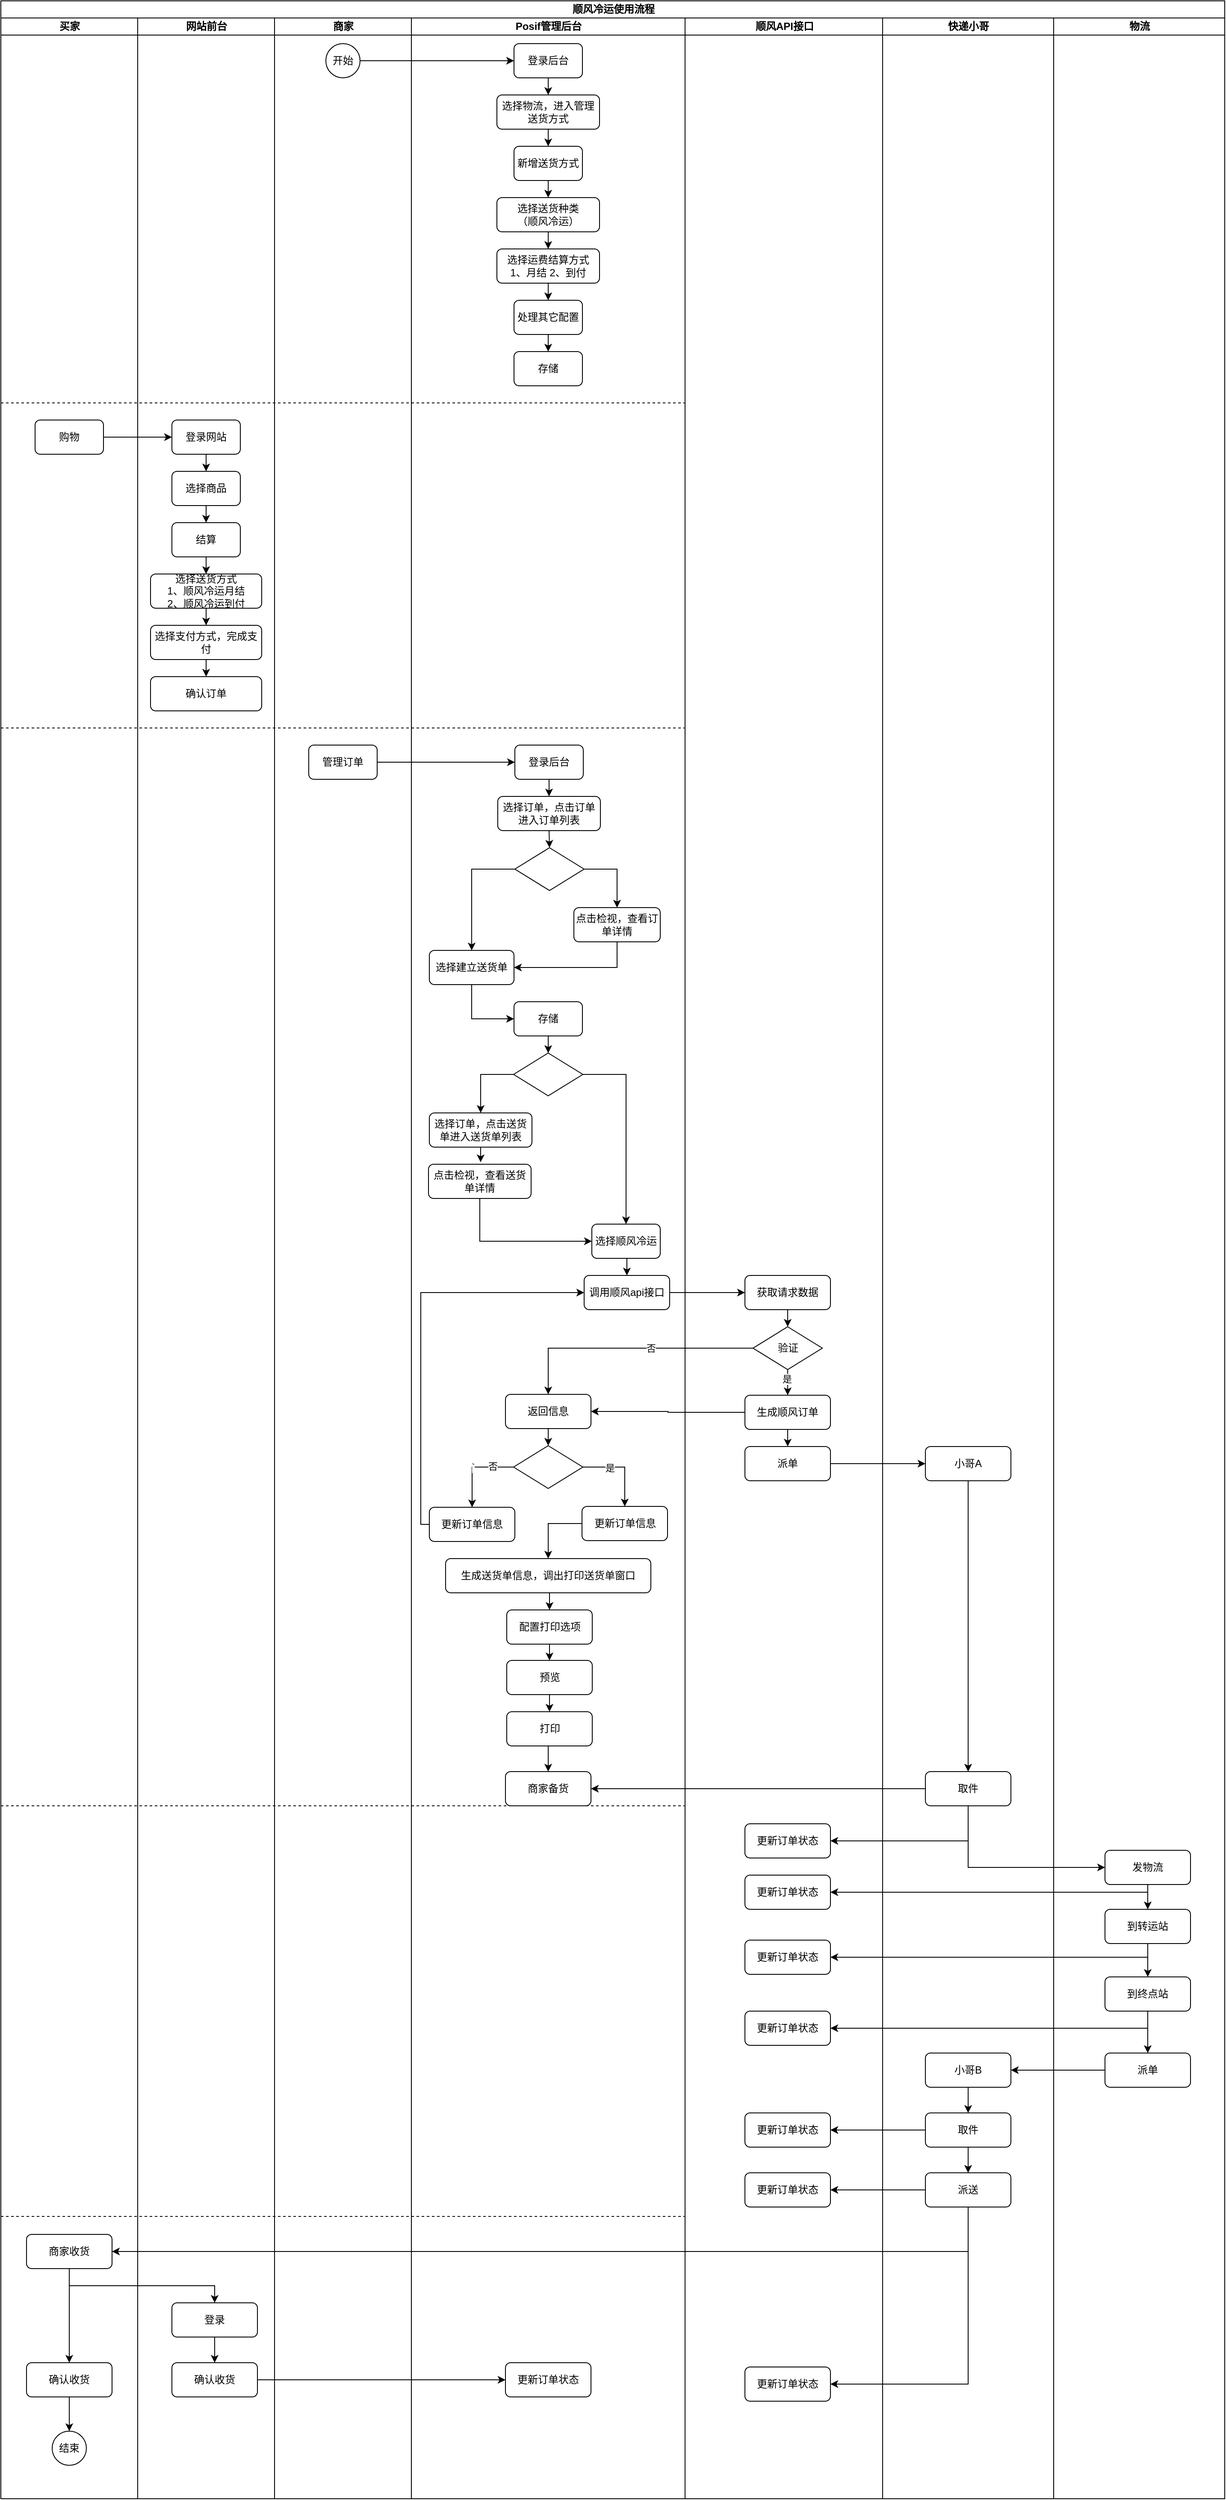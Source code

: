 <mxfile version="15.6.8" type="github">
  <diagram name="Page-1" id="0783ab3e-0a74-02c8-0abd-f7b4e66b4bec">
    <mxGraphModel dx="3195" dy="1340" grid="1" gridSize="10" guides="1" tooltips="1" connect="1" arrows="1" fold="1" page="1" pageScale="1" pageWidth="850" pageHeight="1100" background="none" math="0" shadow="0">
      <root>
        <mxCell id="0" />
        <mxCell id="1" parent="0" />
        <mxCell id="1c1d494c118603dd-1" value="顺风冷运使用流程" style="swimlane;html=1;childLayout=stackLayout;startSize=20;rounded=0;shadow=0;comic=0;labelBackgroundColor=none;strokeWidth=1;fontFamily=Verdana;fontSize=12;align=center;" parent="1" vertex="1">
          <mxGeometry x="39" y="90" width="1431" height="2920" as="geometry" />
        </mxCell>
        <mxCell id="1c1d494c118603dd-2" value="买家" style="swimlane;html=1;startSize=20;" parent="1c1d494c118603dd-1" vertex="1">
          <mxGeometry y="20" width="160" height="2900" as="geometry" />
        </mxCell>
        <mxCell id="K_RfR3FOM83zWYxa_HBy-55" value="" style="endArrow=none;dashed=1;html=1;rounded=0;" parent="1c1d494c118603dd-2" edge="1">
          <mxGeometry width="50" height="50" relative="1" as="geometry">
            <mxPoint y="450" as="sourcePoint" />
            <mxPoint x="800" y="450" as="targetPoint" />
          </mxGeometry>
        </mxCell>
        <mxCell id="K_RfR3FOM83zWYxa_HBy-58" value="购物" style="rounded=1;whiteSpace=wrap;html=1;" parent="1c1d494c118603dd-2" vertex="1">
          <mxGeometry x="40" y="470" width="80" height="40" as="geometry" />
        </mxCell>
        <mxCell id="1SPmQgG1-TZhFKqgYhf_-99" style="edgeStyle=orthogonalEdgeStyle;rounded=0;orthogonalLoop=1;jettySize=auto;html=1;exitX=0.5;exitY=1;exitDx=0;exitDy=0;entryX=0.5;entryY=0;entryDx=0;entryDy=0;" edge="1" parent="1c1d494c118603dd-2" source="1SPmQgG1-TZhFKqgYhf_-89" target="1SPmQgG1-TZhFKqgYhf_-91">
          <mxGeometry relative="1" as="geometry" />
        </mxCell>
        <mxCell id="1SPmQgG1-TZhFKqgYhf_-89" value="商家收货" style="rounded=1;whiteSpace=wrap;html=1;" vertex="1" parent="1c1d494c118603dd-2">
          <mxGeometry x="30" y="2591" width="100" height="40" as="geometry" />
        </mxCell>
        <mxCell id="1SPmQgG1-TZhFKqgYhf_-91" value="确认收货" style="rounded=1;whiteSpace=wrap;html=1;" vertex="1" parent="1c1d494c118603dd-2">
          <mxGeometry x="30" y="2741" width="100" height="40" as="geometry" />
        </mxCell>
        <mxCell id="1SPmQgG1-TZhFKqgYhf_-97" value="结束" style="ellipse;whiteSpace=wrap;html=1;aspect=fixed;" vertex="1" parent="1c1d494c118603dd-2">
          <mxGeometry x="60" y="2821" width="40" height="40" as="geometry" />
        </mxCell>
        <mxCell id="1SPmQgG1-TZhFKqgYhf_-98" style="edgeStyle=orthogonalEdgeStyle;rounded=0;orthogonalLoop=1;jettySize=auto;html=1;exitX=0.5;exitY=1;exitDx=0;exitDy=0;entryX=0.5;entryY=0;entryDx=0;entryDy=0;" edge="1" parent="1c1d494c118603dd-2" source="1SPmQgG1-TZhFKqgYhf_-91" target="1SPmQgG1-TZhFKqgYhf_-97">
          <mxGeometry relative="1" as="geometry" />
        </mxCell>
        <mxCell id="1c1d494c118603dd-3" value="网站前台" style="swimlane;html=1;startSize=20;" parent="1c1d494c118603dd-1" vertex="1">
          <mxGeometry x="160" y="20" width="160" height="2900" as="geometry" />
        </mxCell>
        <mxCell id="K_RfR3FOM83zWYxa_HBy-30" value="开始" style="ellipse;whiteSpace=wrap;html=1;aspect=fixed;" parent="1c1d494c118603dd-3" vertex="1">
          <mxGeometry x="220" y="30" width="40" height="40" as="geometry" />
        </mxCell>
        <mxCell id="K_RfR3FOM83zWYxa_HBy-66" style="edgeStyle=orthogonalEdgeStyle;rounded=0;orthogonalLoop=1;jettySize=auto;html=1;exitX=0.5;exitY=1;exitDx=0;exitDy=0;entryX=0.5;entryY=0;entryDx=0;entryDy=0;" parent="1c1d494c118603dd-3" source="K_RfR3FOM83zWYxa_HBy-59" target="K_RfR3FOM83zWYxa_HBy-60" edge="1">
          <mxGeometry relative="1" as="geometry" />
        </mxCell>
        <mxCell id="K_RfR3FOM83zWYxa_HBy-59" value="登录网站" style="rounded=1;whiteSpace=wrap;html=1;" parent="1c1d494c118603dd-3" vertex="1">
          <mxGeometry x="40" y="470" width="80" height="40" as="geometry" />
        </mxCell>
        <mxCell id="K_RfR3FOM83zWYxa_HBy-67" style="edgeStyle=orthogonalEdgeStyle;rounded=0;orthogonalLoop=1;jettySize=auto;html=1;exitX=0.5;exitY=1;exitDx=0;exitDy=0;entryX=0.5;entryY=0;entryDx=0;entryDy=0;" parent="1c1d494c118603dd-3" source="K_RfR3FOM83zWYxa_HBy-60" target="K_RfR3FOM83zWYxa_HBy-61" edge="1">
          <mxGeometry relative="1" as="geometry" />
        </mxCell>
        <mxCell id="K_RfR3FOM83zWYxa_HBy-60" value="选择商品" style="rounded=1;whiteSpace=wrap;html=1;" parent="1c1d494c118603dd-3" vertex="1">
          <mxGeometry x="40" y="530" width="80" height="40" as="geometry" />
        </mxCell>
        <mxCell id="K_RfR3FOM83zWYxa_HBy-72" style="edgeStyle=orthogonalEdgeStyle;rounded=0;orthogonalLoop=1;jettySize=auto;html=1;exitX=0.5;exitY=1;exitDx=0;exitDy=0;entryX=0.5;entryY=0;entryDx=0;entryDy=0;" parent="1c1d494c118603dd-3" source="K_RfR3FOM83zWYxa_HBy-61" target="K_RfR3FOM83zWYxa_HBy-62" edge="1">
          <mxGeometry relative="1" as="geometry" />
        </mxCell>
        <mxCell id="K_RfR3FOM83zWYxa_HBy-61" value="结算" style="rounded=1;whiteSpace=wrap;html=1;" parent="1c1d494c118603dd-3" vertex="1">
          <mxGeometry x="40" y="590" width="80" height="40" as="geometry" />
        </mxCell>
        <mxCell id="K_RfR3FOM83zWYxa_HBy-70" style="edgeStyle=orthogonalEdgeStyle;rounded=0;orthogonalLoop=1;jettySize=auto;html=1;exitX=0.5;exitY=1;exitDx=0;exitDy=0;entryX=0.5;entryY=0;entryDx=0;entryDy=0;" parent="1c1d494c118603dd-3" source="K_RfR3FOM83zWYxa_HBy-62" target="K_RfR3FOM83zWYxa_HBy-63" edge="1">
          <mxGeometry relative="1" as="geometry" />
        </mxCell>
        <mxCell id="K_RfR3FOM83zWYxa_HBy-62" value="&lt;div&gt;选择送货方式&lt;/div&gt;&lt;div&gt;1、顺风冷运月结&lt;/div&gt;&lt;div&gt;2、顺风冷运到付&lt;/div&gt;" style="rounded=1;whiteSpace=wrap;html=1;" parent="1c1d494c118603dd-3" vertex="1">
          <mxGeometry x="15" y="650" width="130" height="40" as="geometry" />
        </mxCell>
        <mxCell id="K_RfR3FOM83zWYxa_HBy-76" style="edgeStyle=orthogonalEdgeStyle;rounded=0;orthogonalLoop=1;jettySize=auto;html=1;exitX=0.5;exitY=1;exitDx=0;exitDy=0;entryX=0.5;entryY=0;entryDx=0;entryDy=0;" parent="1c1d494c118603dd-3" source="K_RfR3FOM83zWYxa_HBy-63" target="K_RfR3FOM83zWYxa_HBy-64" edge="1">
          <mxGeometry relative="1" as="geometry" />
        </mxCell>
        <mxCell id="K_RfR3FOM83zWYxa_HBy-63" value="选择支付方式，完成支付" style="rounded=1;whiteSpace=wrap;html=1;" parent="1c1d494c118603dd-3" vertex="1">
          <mxGeometry x="15" y="710" width="130" height="40" as="geometry" />
        </mxCell>
        <mxCell id="K_RfR3FOM83zWYxa_HBy-64" value="确认订单" style="rounded=1;whiteSpace=wrap;html=1;" parent="1c1d494c118603dd-3" vertex="1">
          <mxGeometry x="15" y="770" width="130" height="40" as="geometry" />
        </mxCell>
        <mxCell id="1SPmQgG1-TZhFKqgYhf_-100" value="确认收货" style="rounded=1;whiteSpace=wrap;html=1;" vertex="1" parent="1c1d494c118603dd-3">
          <mxGeometry x="40" y="2741" width="100" height="40" as="geometry" />
        </mxCell>
        <mxCell id="1SPmQgG1-TZhFKqgYhf_-103" style="edgeStyle=orthogonalEdgeStyle;rounded=0;orthogonalLoop=1;jettySize=auto;html=1;exitX=0.5;exitY=1;exitDx=0;exitDy=0;entryX=0.5;entryY=0;entryDx=0;entryDy=0;" edge="1" parent="1c1d494c118603dd-3" source="1SPmQgG1-TZhFKqgYhf_-101" target="1SPmQgG1-TZhFKqgYhf_-100">
          <mxGeometry relative="1" as="geometry" />
        </mxCell>
        <mxCell id="1SPmQgG1-TZhFKqgYhf_-101" value="登录" style="rounded=1;whiteSpace=wrap;html=1;" vertex="1" parent="1c1d494c118603dd-3">
          <mxGeometry x="40" y="2671" width="100" height="40" as="geometry" />
        </mxCell>
        <mxCell id="1SPmQgG1-TZhFKqgYhf_-111" value="" style="endArrow=none;dashed=1;html=1;rounded=0;" edge="1" parent="1c1d494c118603dd-3">
          <mxGeometry width="50" height="50" relative="1" as="geometry">
            <mxPoint x="-160" y="2570" as="sourcePoint" />
            <mxPoint x="640" y="2570" as="targetPoint" />
          </mxGeometry>
        </mxCell>
        <mxCell id="1c1d494c118603dd-4" value="商家" style="swimlane;html=1;startSize=20;" parent="1c1d494c118603dd-1" vertex="1">
          <mxGeometry x="320" y="20" width="160" height="2900" as="geometry" />
        </mxCell>
        <mxCell id="K_RfR3FOM83zWYxa_HBy-39" style="edgeStyle=orthogonalEdgeStyle;rounded=0;orthogonalLoop=1;jettySize=auto;html=1;exitX=0.5;exitY=1;exitDx=0;exitDy=0;entryX=0.5;entryY=0;entryDx=0;entryDy=0;" parent="1c1d494c118603dd-4" source="K_RfR3FOM83zWYxa_HBy-31" target="K_RfR3FOM83zWYxa_HBy-32" edge="1">
          <mxGeometry relative="1" as="geometry" />
        </mxCell>
        <mxCell id="K_RfR3FOM83zWYxa_HBy-31" value="登录后台" style="rounded=1;whiteSpace=wrap;html=1;" parent="1c1d494c118603dd-4" vertex="1">
          <mxGeometry x="280" y="30" width="80" height="40" as="geometry" />
        </mxCell>
        <mxCell id="K_RfR3FOM83zWYxa_HBy-40" style="edgeStyle=orthogonalEdgeStyle;rounded=0;orthogonalLoop=1;jettySize=auto;html=1;exitX=0.5;exitY=1;exitDx=0;exitDy=0;entryX=0.5;entryY=0;entryDx=0;entryDy=0;" parent="1c1d494c118603dd-4" source="K_RfR3FOM83zWYxa_HBy-32" target="K_RfR3FOM83zWYxa_HBy-37" edge="1">
          <mxGeometry relative="1" as="geometry" />
        </mxCell>
        <mxCell id="K_RfR3FOM83zWYxa_HBy-32" value="选择物流，进入管理送货方式" style="rounded=1;whiteSpace=wrap;html=1;" parent="1c1d494c118603dd-4" vertex="1">
          <mxGeometry x="260" y="90" width="120" height="40" as="geometry" />
        </mxCell>
        <mxCell id="K_RfR3FOM83zWYxa_HBy-51" style="edgeStyle=orthogonalEdgeStyle;rounded=0;orthogonalLoop=1;jettySize=auto;html=1;exitX=0.5;exitY=1;exitDx=0;exitDy=0;entryX=0.5;entryY=0;entryDx=0;entryDy=0;" parent="1c1d494c118603dd-4" source="K_RfR3FOM83zWYxa_HBy-37" target="K_RfR3FOM83zWYxa_HBy-47" edge="1">
          <mxGeometry relative="1" as="geometry" />
        </mxCell>
        <mxCell id="K_RfR3FOM83zWYxa_HBy-37" value="新增送货方式" style="rounded=1;whiteSpace=wrap;html=1;" parent="1c1d494c118603dd-4" vertex="1">
          <mxGeometry x="280" y="150" width="80" height="40" as="geometry" />
        </mxCell>
        <mxCell id="K_RfR3FOM83zWYxa_HBy-52" style="edgeStyle=orthogonalEdgeStyle;rounded=0;orthogonalLoop=1;jettySize=auto;html=1;exitX=0.5;exitY=1;exitDx=0;exitDy=0;entryX=0.5;entryY=0;entryDx=0;entryDy=0;" parent="1c1d494c118603dd-4" source="K_RfR3FOM83zWYxa_HBy-47" target="K_RfR3FOM83zWYxa_HBy-48" edge="1">
          <mxGeometry relative="1" as="geometry" />
        </mxCell>
        <mxCell id="K_RfR3FOM83zWYxa_HBy-47" value="&lt;div&gt;选择送货种类&lt;/div&gt;&lt;div&gt;（顺风冷运）&lt;br&gt;&lt;/div&gt;" style="rounded=1;whiteSpace=wrap;html=1;" parent="1c1d494c118603dd-4" vertex="1">
          <mxGeometry x="260" y="210" width="120" height="40" as="geometry" />
        </mxCell>
        <mxCell id="K_RfR3FOM83zWYxa_HBy-53" style="edgeStyle=orthogonalEdgeStyle;rounded=0;orthogonalLoop=1;jettySize=auto;html=1;exitX=0.5;exitY=1;exitDx=0;exitDy=0;entryX=0.5;entryY=0;entryDx=0;entryDy=0;" parent="1c1d494c118603dd-4" source="K_RfR3FOM83zWYxa_HBy-48" target="K_RfR3FOM83zWYxa_HBy-49" edge="1">
          <mxGeometry relative="1" as="geometry" />
        </mxCell>
        <mxCell id="K_RfR3FOM83zWYxa_HBy-48" value="&lt;div&gt;选择运费结算方式&lt;/div&gt;&lt;div&gt;1、月结 2、到付&lt;br&gt;&lt;/div&gt;" style="rounded=1;whiteSpace=wrap;html=1;" parent="1c1d494c118603dd-4" vertex="1">
          <mxGeometry x="260" y="270" width="120" height="40" as="geometry" />
        </mxCell>
        <mxCell id="K_RfR3FOM83zWYxa_HBy-54" style="edgeStyle=orthogonalEdgeStyle;rounded=0;orthogonalLoop=1;jettySize=auto;html=1;exitX=0.5;exitY=1;exitDx=0;exitDy=0;entryX=0.5;entryY=0;entryDx=0;entryDy=0;" parent="1c1d494c118603dd-4" source="K_RfR3FOM83zWYxa_HBy-49" target="K_RfR3FOM83zWYxa_HBy-50" edge="1">
          <mxGeometry relative="1" as="geometry" />
        </mxCell>
        <mxCell id="K_RfR3FOM83zWYxa_HBy-49" value="处理其它配置" style="rounded=1;whiteSpace=wrap;html=1;" parent="1c1d494c118603dd-4" vertex="1">
          <mxGeometry x="280" y="330" width="80" height="40" as="geometry" />
        </mxCell>
        <mxCell id="K_RfR3FOM83zWYxa_HBy-50" value="存储" style="rounded=1;whiteSpace=wrap;html=1;" parent="1c1d494c118603dd-4" vertex="1">
          <mxGeometry x="280" y="390" width="80" height="40" as="geometry" />
        </mxCell>
        <mxCell id="K_RfR3FOM83zWYxa_HBy-77" value="" style="endArrow=none;dashed=1;html=1;rounded=0;" parent="1c1d494c118603dd-4" edge="1">
          <mxGeometry width="50" height="50" relative="1" as="geometry">
            <mxPoint x="-320" y="830" as="sourcePoint" />
            <mxPoint x="480" y="830" as="targetPoint" />
          </mxGeometry>
        </mxCell>
        <mxCell id="K_RfR3FOM83zWYxa_HBy-79" value="管理订单" style="rounded=1;whiteSpace=wrap;html=1;" parent="1c1d494c118603dd-4" vertex="1">
          <mxGeometry x="40" y="850" width="80" height="40" as="geometry" />
        </mxCell>
        <mxCell id="1SPmQgG1-TZhFKqgYhf_-110" value="" style="endArrow=none;dashed=1;html=1;rounded=0;" edge="1" parent="1c1d494c118603dd-4">
          <mxGeometry width="50" height="50" relative="1" as="geometry">
            <mxPoint x="-320" y="2090" as="sourcePoint" />
            <mxPoint x="480" y="2090" as="targetPoint" />
          </mxGeometry>
        </mxCell>
        <mxCell id="K_RfR3FOM83zWYxa_HBy-38" style="edgeStyle=orthogonalEdgeStyle;rounded=0;orthogonalLoop=1;jettySize=auto;html=1;exitX=1;exitY=0.5;exitDx=0;exitDy=0;entryX=0;entryY=0.5;entryDx=0;entryDy=0;" parent="1c1d494c118603dd-1" source="K_RfR3FOM83zWYxa_HBy-30" target="K_RfR3FOM83zWYxa_HBy-31" edge="1">
          <mxGeometry relative="1" as="geometry" />
        </mxCell>
        <mxCell id="K_RfR3FOM83zWYxa_HBy-65" style="edgeStyle=orthogonalEdgeStyle;rounded=0;orthogonalLoop=1;jettySize=auto;html=1;exitX=1;exitY=0.5;exitDx=0;exitDy=0;entryX=0;entryY=0.5;entryDx=0;entryDy=0;" parent="1c1d494c118603dd-1" source="K_RfR3FOM83zWYxa_HBy-58" target="K_RfR3FOM83zWYxa_HBy-59" edge="1">
          <mxGeometry relative="1" as="geometry" />
        </mxCell>
        <mxCell id="K_RfR3FOM83zWYxa_HBy-80" style="edgeStyle=orthogonalEdgeStyle;rounded=0;orthogonalLoop=1;jettySize=auto;html=1;exitX=1;exitY=0.5;exitDx=0;exitDy=0;" parent="1c1d494c118603dd-1" source="K_RfR3FOM83zWYxa_HBy-79" target="K_RfR3FOM83zWYxa_HBy-78" edge="1">
          <mxGeometry relative="1" as="geometry" />
        </mxCell>
        <mxCell id="K_RfR3FOM83zWYxa_HBy-1" value="Posif管理后台" style="swimlane;html=1;startSize=20;" parent="1c1d494c118603dd-1" vertex="1">
          <mxGeometry x="480" y="20" width="320" height="2900" as="geometry" />
        </mxCell>
        <mxCell id="K_RfR3FOM83zWYxa_HBy-83" style="edgeStyle=orthogonalEdgeStyle;rounded=0;orthogonalLoop=1;jettySize=auto;html=1;exitX=0.5;exitY=1;exitDx=0;exitDy=0;entryX=0.5;entryY=0;entryDx=0;entryDy=0;" parent="K_RfR3FOM83zWYxa_HBy-1" source="K_RfR3FOM83zWYxa_HBy-78" target="K_RfR3FOM83zWYxa_HBy-81" edge="1">
          <mxGeometry relative="1" as="geometry" />
        </mxCell>
        <mxCell id="K_RfR3FOM83zWYxa_HBy-78" value="登录后台" style="rounded=1;whiteSpace=wrap;html=1;" parent="K_RfR3FOM83zWYxa_HBy-1" vertex="1">
          <mxGeometry x="121" y="850" width="80" height="40" as="geometry" />
        </mxCell>
        <mxCell id="K_RfR3FOM83zWYxa_HBy-84" style="edgeStyle=orthogonalEdgeStyle;rounded=0;orthogonalLoop=1;jettySize=auto;html=1;exitX=0.5;exitY=1;exitDx=0;exitDy=0;entryX=0.5;entryY=0;entryDx=0;entryDy=0;" parent="K_RfR3FOM83zWYxa_HBy-1" source="K_RfR3FOM83zWYxa_HBy-81" target="K_RfR3FOM83zWYxa_HBy-82" edge="1">
          <mxGeometry relative="1" as="geometry" />
        </mxCell>
        <mxCell id="K_RfR3FOM83zWYxa_HBy-81" value="选择订单，点击订单进入订单列表" style="rounded=1;whiteSpace=wrap;html=1;" parent="K_RfR3FOM83zWYxa_HBy-1" vertex="1">
          <mxGeometry x="101" y="910" width="120" height="40" as="geometry" />
        </mxCell>
        <mxCell id="K_RfR3FOM83zWYxa_HBy-88" style="edgeStyle=orthogonalEdgeStyle;rounded=0;orthogonalLoop=1;jettySize=auto;html=1;exitX=0;exitY=0.5;exitDx=0;exitDy=0;entryX=0.5;entryY=0;entryDx=0;entryDy=0;" parent="K_RfR3FOM83zWYxa_HBy-1" source="K_RfR3FOM83zWYxa_HBy-82" target="K_RfR3FOM83zWYxa_HBy-85" edge="1">
          <mxGeometry relative="1" as="geometry" />
        </mxCell>
        <mxCell id="K_RfR3FOM83zWYxa_HBy-89" style="edgeStyle=orthogonalEdgeStyle;rounded=0;orthogonalLoop=1;jettySize=auto;html=1;exitX=1;exitY=0.5;exitDx=0;exitDy=0;entryX=0.5;entryY=0;entryDx=0;entryDy=0;" parent="K_RfR3FOM83zWYxa_HBy-1" source="K_RfR3FOM83zWYxa_HBy-82" target="K_RfR3FOM83zWYxa_HBy-86" edge="1">
          <mxGeometry relative="1" as="geometry" />
        </mxCell>
        <mxCell id="K_RfR3FOM83zWYxa_HBy-82" value="" style="rhombus;whiteSpace=wrap;html=1;" parent="K_RfR3FOM83zWYxa_HBy-1" vertex="1">
          <mxGeometry x="121" y="970" width="81" height="50" as="geometry" />
        </mxCell>
        <mxCell id="K_RfR3FOM83zWYxa_HBy-93" style="edgeStyle=orthogonalEdgeStyle;rounded=0;orthogonalLoop=1;jettySize=auto;html=1;exitX=0.5;exitY=1;exitDx=0;exitDy=0;entryX=0;entryY=0.5;entryDx=0;entryDy=0;" parent="K_RfR3FOM83zWYxa_HBy-1" source="K_RfR3FOM83zWYxa_HBy-85" target="K_RfR3FOM83zWYxa_HBy-92" edge="1">
          <mxGeometry relative="1" as="geometry" />
        </mxCell>
        <mxCell id="K_RfR3FOM83zWYxa_HBy-85" value="选择建立送货单" style="rounded=1;whiteSpace=wrap;html=1;" parent="K_RfR3FOM83zWYxa_HBy-1" vertex="1">
          <mxGeometry x="21" y="1090" width="99" height="40" as="geometry" />
        </mxCell>
        <mxCell id="K_RfR3FOM83zWYxa_HBy-100" style="edgeStyle=orthogonalEdgeStyle;rounded=0;orthogonalLoop=1;jettySize=auto;html=1;exitX=0.5;exitY=1;exitDx=0;exitDy=0;entryX=1;entryY=0.5;entryDx=0;entryDy=0;" parent="K_RfR3FOM83zWYxa_HBy-1" source="K_RfR3FOM83zWYxa_HBy-86" target="K_RfR3FOM83zWYxa_HBy-85" edge="1">
          <mxGeometry relative="1" as="geometry" />
        </mxCell>
        <mxCell id="K_RfR3FOM83zWYxa_HBy-86" value="点击检视，查看订单详情" style="rounded=1;whiteSpace=wrap;html=1;" parent="K_RfR3FOM83zWYxa_HBy-1" vertex="1">
          <mxGeometry x="190" y="1040" width="101" height="40" as="geometry" />
        </mxCell>
        <mxCell id="K_RfR3FOM83zWYxa_HBy-96" style="edgeStyle=orthogonalEdgeStyle;rounded=0;orthogonalLoop=1;jettySize=auto;html=1;exitX=0.5;exitY=1;exitDx=0;exitDy=0;entryX=0.5;entryY=0;entryDx=0;entryDy=0;" parent="K_RfR3FOM83zWYxa_HBy-1" source="K_RfR3FOM83zWYxa_HBy-92" target="K_RfR3FOM83zWYxa_HBy-94" edge="1">
          <mxGeometry relative="1" as="geometry" />
        </mxCell>
        <mxCell id="K_RfR3FOM83zWYxa_HBy-92" value="存储" style="rounded=1;whiteSpace=wrap;html=1;" parent="K_RfR3FOM83zWYxa_HBy-1" vertex="1">
          <mxGeometry x="120" y="1150" width="80" height="40" as="geometry" />
        </mxCell>
        <mxCell id="K_RfR3FOM83zWYxa_HBy-97" style="edgeStyle=orthogonalEdgeStyle;rounded=0;orthogonalLoop=1;jettySize=auto;html=1;exitX=1;exitY=0.5;exitDx=0;exitDy=0;entryX=0.5;entryY=0;entryDx=0;entryDy=0;" parent="K_RfR3FOM83zWYxa_HBy-1" source="K_RfR3FOM83zWYxa_HBy-94" target="K_RfR3FOM83zWYxa_HBy-95" edge="1">
          <mxGeometry relative="1" as="geometry" />
        </mxCell>
        <mxCell id="K_RfR3FOM83zWYxa_HBy-103" style="edgeStyle=orthogonalEdgeStyle;rounded=0;orthogonalLoop=1;jettySize=auto;html=1;exitX=0;exitY=0.5;exitDx=0;exitDy=0;entryX=0.5;entryY=0;entryDx=0;entryDy=0;" parent="K_RfR3FOM83zWYxa_HBy-1" source="K_RfR3FOM83zWYxa_HBy-94" target="K_RfR3FOM83zWYxa_HBy-98" edge="1">
          <mxGeometry relative="1" as="geometry" />
        </mxCell>
        <mxCell id="K_RfR3FOM83zWYxa_HBy-94" value="" style="rhombus;whiteSpace=wrap;html=1;" parent="K_RfR3FOM83zWYxa_HBy-1" vertex="1">
          <mxGeometry x="119.5" y="1210" width="81" height="50" as="geometry" />
        </mxCell>
        <mxCell id="1SPmQgG1-TZhFKqgYhf_-36" style="edgeStyle=orthogonalEdgeStyle;rounded=0;orthogonalLoop=1;jettySize=auto;html=1;exitX=0.5;exitY=1;exitDx=0;exitDy=0;entryX=0.5;entryY=0;entryDx=0;entryDy=0;" edge="1" parent="K_RfR3FOM83zWYxa_HBy-1" source="K_RfR3FOM83zWYxa_HBy-95" target="K_RfR3FOM83zWYxa_HBy-106">
          <mxGeometry relative="1" as="geometry" />
        </mxCell>
        <mxCell id="K_RfR3FOM83zWYxa_HBy-95" value="选择顺风冷运" style="rounded=1;whiteSpace=wrap;html=1;" parent="K_RfR3FOM83zWYxa_HBy-1" vertex="1">
          <mxGeometry x="211" y="1410" width="80" height="40" as="geometry" />
        </mxCell>
        <mxCell id="K_RfR3FOM83zWYxa_HBy-104" style="edgeStyle=orthogonalEdgeStyle;rounded=0;orthogonalLoop=1;jettySize=auto;html=1;exitX=0.5;exitY=1;exitDx=0;exitDy=0;entryX=0.508;entryY=-0.058;entryDx=0;entryDy=0;entryPerimeter=0;" parent="K_RfR3FOM83zWYxa_HBy-1" source="K_RfR3FOM83zWYxa_HBy-98" target="K_RfR3FOM83zWYxa_HBy-101" edge="1">
          <mxGeometry relative="1" as="geometry" />
        </mxCell>
        <mxCell id="K_RfR3FOM83zWYxa_HBy-98" value="选择订单，点击送货单进入送货单列表" style="rounded=1;whiteSpace=wrap;html=1;" parent="K_RfR3FOM83zWYxa_HBy-1" vertex="1">
          <mxGeometry x="21" y="1280" width="120" height="40" as="geometry" />
        </mxCell>
        <mxCell id="K_RfR3FOM83zWYxa_HBy-105" style="edgeStyle=orthogonalEdgeStyle;rounded=0;orthogonalLoop=1;jettySize=auto;html=1;exitX=0.5;exitY=1;exitDx=0;exitDy=0;entryX=0;entryY=0.5;entryDx=0;entryDy=0;" parent="K_RfR3FOM83zWYxa_HBy-1" source="K_RfR3FOM83zWYxa_HBy-101" target="K_RfR3FOM83zWYxa_HBy-95" edge="1">
          <mxGeometry relative="1" as="geometry" />
        </mxCell>
        <mxCell id="K_RfR3FOM83zWYxa_HBy-101" value="点击检视，查看送货单详情" style="rounded=1;whiteSpace=wrap;html=1;" parent="K_RfR3FOM83zWYxa_HBy-1" vertex="1">
          <mxGeometry x="20" y="1340" width="120" height="40" as="geometry" />
        </mxCell>
        <mxCell id="K_RfR3FOM83zWYxa_HBy-113" style="edgeStyle=orthogonalEdgeStyle;rounded=0;orthogonalLoop=1;jettySize=auto;html=1;exitX=0.5;exitY=1;exitDx=0;exitDy=0;entryX=0.5;entryY=0;entryDx=0;entryDy=0;" parent="K_RfR3FOM83zWYxa_HBy-1" source="K_RfR3FOM83zWYxa_HBy-108" target="K_RfR3FOM83zWYxa_HBy-112" edge="1">
          <mxGeometry relative="1" as="geometry" />
        </mxCell>
        <mxCell id="K_RfR3FOM83zWYxa_HBy-108" value="返回信息" style="rounded=1;whiteSpace=wrap;html=1;" parent="K_RfR3FOM83zWYxa_HBy-1" vertex="1">
          <mxGeometry x="110" y="1609" width="100" height="40" as="geometry" />
        </mxCell>
        <mxCell id="K_RfR3FOM83zWYxa_HBy-200" style="edgeStyle=orthogonalEdgeStyle;rounded=0;orthogonalLoop=1;jettySize=auto;html=1;exitX=0.5;exitY=1;exitDx=0;exitDy=0;entryX=0.5;entryY=0;entryDx=0;entryDy=0;" parent="K_RfR3FOM83zWYxa_HBy-1" source="K_RfR3FOM83zWYxa_HBy-109" target="K_RfR3FOM83zWYxa_HBy-123" edge="1">
          <mxGeometry relative="1" as="geometry" />
        </mxCell>
        <mxCell id="K_RfR3FOM83zWYxa_HBy-109" value="生成送货单信息，调出打印送货单窗口" style="rounded=1;whiteSpace=wrap;html=1;" parent="K_RfR3FOM83zWYxa_HBy-1" vertex="1">
          <mxGeometry x="40" y="1801" width="240" height="40" as="geometry" />
        </mxCell>
        <mxCell id="K_RfR3FOM83zWYxa_HBy-111" value="更新订单信息" style="rounded=1;whiteSpace=wrap;html=1;" parent="K_RfR3FOM83zWYxa_HBy-1" vertex="1">
          <mxGeometry x="21" y="1741" width="100" height="40" as="geometry" />
        </mxCell>
        <mxCell id="K_RfR3FOM83zWYxa_HBy-114" value="`" style="edgeStyle=orthogonalEdgeStyle;rounded=0;orthogonalLoop=1;jettySize=auto;html=1;exitX=0;exitY=0.5;exitDx=0;exitDy=0;entryX=0.5;entryY=0;entryDx=0;entryDy=0;" parent="K_RfR3FOM83zWYxa_HBy-1" source="K_RfR3FOM83zWYxa_HBy-112" target="K_RfR3FOM83zWYxa_HBy-111" edge="1">
          <mxGeometry relative="1" as="geometry" />
        </mxCell>
        <mxCell id="K_RfR3FOM83zWYxa_HBy-121" value="否" style="edgeLabel;html=1;align=center;verticalAlign=middle;resizable=0;points=[];" parent="K_RfR3FOM83zWYxa_HBy-114" vertex="1" connectable="0">
          <mxGeometry x="-0.473" y="-1" relative="1" as="geometry">
            <mxPoint as="offset" />
          </mxGeometry>
        </mxCell>
        <mxCell id="K_RfR3FOM83zWYxa_HBy-120" style="edgeStyle=orthogonalEdgeStyle;rounded=0;orthogonalLoop=1;jettySize=auto;html=1;exitX=1;exitY=0.5;exitDx=0;exitDy=0;entryX=0.5;entryY=0;entryDx=0;entryDy=0;" parent="K_RfR3FOM83zWYxa_HBy-1" source="K_RfR3FOM83zWYxa_HBy-112" target="K_RfR3FOM83zWYxa_HBy-119" edge="1">
          <mxGeometry relative="1" as="geometry" />
        </mxCell>
        <mxCell id="K_RfR3FOM83zWYxa_HBy-122" value="是" style="edgeLabel;html=1;align=center;verticalAlign=middle;resizable=0;points=[];" parent="K_RfR3FOM83zWYxa_HBy-120" vertex="1" connectable="0">
          <mxGeometry x="-0.341" y="-1" relative="1" as="geometry">
            <mxPoint as="offset" />
          </mxGeometry>
        </mxCell>
        <mxCell id="K_RfR3FOM83zWYxa_HBy-112" value="" style="rhombus;whiteSpace=wrap;html=1;" parent="K_RfR3FOM83zWYxa_HBy-1" vertex="1">
          <mxGeometry x="119.5" y="1669" width="81" height="50" as="geometry" />
        </mxCell>
        <mxCell id="1SPmQgG1-TZhFKqgYhf_-34" style="edgeStyle=orthogonalEdgeStyle;rounded=0;orthogonalLoop=1;jettySize=auto;html=1;exitX=0;exitY=0.5;exitDx=0;exitDy=0;entryX=0.5;entryY=0;entryDx=0;entryDy=0;" edge="1" parent="K_RfR3FOM83zWYxa_HBy-1" source="K_RfR3FOM83zWYxa_HBy-119" target="K_RfR3FOM83zWYxa_HBy-109">
          <mxGeometry relative="1" as="geometry" />
        </mxCell>
        <mxCell id="K_RfR3FOM83zWYxa_HBy-119" value="更新订单信息" style="rounded=1;whiteSpace=wrap;html=1;" parent="K_RfR3FOM83zWYxa_HBy-1" vertex="1">
          <mxGeometry x="199.5" y="1740" width="100" height="40" as="geometry" />
        </mxCell>
        <mxCell id="K_RfR3FOM83zWYxa_HBy-201" style="edgeStyle=orthogonalEdgeStyle;rounded=0;orthogonalLoop=1;jettySize=auto;html=1;exitX=0.5;exitY=1;exitDx=0;exitDy=0;entryX=0.5;entryY=0;entryDx=0;entryDy=0;" parent="K_RfR3FOM83zWYxa_HBy-1" source="K_RfR3FOM83zWYxa_HBy-123" target="K_RfR3FOM83zWYxa_HBy-198" edge="1">
          <mxGeometry relative="1" as="geometry" />
        </mxCell>
        <mxCell id="K_RfR3FOM83zWYxa_HBy-123" value="配置打印选项" style="rounded=1;whiteSpace=wrap;html=1;" parent="K_RfR3FOM83zWYxa_HBy-1" vertex="1">
          <mxGeometry x="111.5" y="1861" width="100" height="40" as="geometry" />
        </mxCell>
        <mxCell id="K_RfR3FOM83zWYxa_HBy-202" style="edgeStyle=orthogonalEdgeStyle;rounded=0;orthogonalLoop=1;jettySize=auto;html=1;exitX=0.5;exitY=1;exitDx=0;exitDy=0;entryX=0.5;entryY=0;entryDx=0;entryDy=0;" parent="K_RfR3FOM83zWYxa_HBy-1" source="K_RfR3FOM83zWYxa_HBy-198" target="K_RfR3FOM83zWYxa_HBy-199" edge="1">
          <mxGeometry relative="1" as="geometry" />
        </mxCell>
        <mxCell id="K_RfR3FOM83zWYxa_HBy-198" value="预览" style="rounded=1;whiteSpace=wrap;html=1;" parent="K_RfR3FOM83zWYxa_HBy-1" vertex="1">
          <mxGeometry x="111.5" y="1920" width="100" height="40" as="geometry" />
        </mxCell>
        <mxCell id="1SPmQgG1-TZhFKqgYhf_-33" style="edgeStyle=orthogonalEdgeStyle;rounded=0;orthogonalLoop=1;jettySize=auto;html=1;exitX=0.5;exitY=1;exitDx=0;exitDy=0;entryX=0.5;entryY=0;entryDx=0;entryDy=0;" edge="1" parent="K_RfR3FOM83zWYxa_HBy-1" source="K_RfR3FOM83zWYxa_HBy-199" target="1SPmQgG1-TZhFKqgYhf_-32">
          <mxGeometry relative="1" as="geometry" />
        </mxCell>
        <mxCell id="K_RfR3FOM83zWYxa_HBy-199" value="打印" style="rounded=1;whiteSpace=wrap;html=1;" parent="K_RfR3FOM83zWYxa_HBy-1" vertex="1">
          <mxGeometry x="111.5" y="1980" width="100" height="40" as="geometry" />
        </mxCell>
        <mxCell id="1SPmQgG1-TZhFKqgYhf_-32" value="商家备货" style="rounded=1;whiteSpace=wrap;html=1;" vertex="1" parent="K_RfR3FOM83zWYxa_HBy-1">
          <mxGeometry x="110" y="2050" width="100" height="40" as="geometry" />
        </mxCell>
        <mxCell id="K_RfR3FOM83zWYxa_HBy-106" value="调用顺风api接口" style="rounded=1;whiteSpace=wrap;html=1;" parent="K_RfR3FOM83zWYxa_HBy-1" vertex="1">
          <mxGeometry x="202" y="1470" width="100" height="40" as="geometry" />
        </mxCell>
        <mxCell id="1SPmQgG1-TZhFKqgYhf_-35" style="edgeStyle=orthogonalEdgeStyle;rounded=0;orthogonalLoop=1;jettySize=auto;html=1;exitX=0;exitY=0.5;exitDx=0;exitDy=0;entryX=0;entryY=0.5;entryDx=0;entryDy=0;" edge="1" parent="K_RfR3FOM83zWYxa_HBy-1" source="K_RfR3FOM83zWYxa_HBy-111" target="K_RfR3FOM83zWYxa_HBy-106">
          <mxGeometry relative="1" as="geometry">
            <Array as="points">
              <mxPoint x="11" y="1761" />
              <mxPoint x="11" y="1490" />
            </Array>
          </mxGeometry>
        </mxCell>
        <mxCell id="1SPmQgG1-TZhFKqgYhf_-104" value="更新订单状态" style="rounded=1;whiteSpace=wrap;html=1;" vertex="1" parent="K_RfR3FOM83zWYxa_HBy-1">
          <mxGeometry x="110" y="2741" width="100" height="40" as="geometry" />
        </mxCell>
        <mxCell id="K_RfR3FOM83zWYxa_HBy-56" value="顺风API接口" style="swimlane;html=1;startSize=20;" parent="1c1d494c118603dd-1" vertex="1">
          <mxGeometry x="800" y="20" width="231" height="2900" as="geometry" />
        </mxCell>
        <mxCell id="1SPmQgG1-TZhFKqgYhf_-30" style="edgeStyle=orthogonalEdgeStyle;rounded=0;orthogonalLoop=1;jettySize=auto;html=1;exitX=0.5;exitY=1;exitDx=0;exitDy=0;entryX=0.5;entryY=0;entryDx=0;entryDy=0;" edge="1" parent="K_RfR3FOM83zWYxa_HBy-56" source="1SPmQgG1-TZhFKqgYhf_-6" target="1SPmQgG1-TZhFKqgYhf_-4">
          <mxGeometry relative="1" as="geometry" />
        </mxCell>
        <mxCell id="1SPmQgG1-TZhFKqgYhf_-31" value="是" style="edgeLabel;html=1;align=center;verticalAlign=middle;resizable=0;points=[];" vertex="1" connectable="0" parent="1SPmQgG1-TZhFKqgYhf_-30">
          <mxGeometry x="-0.271" y="-1" relative="1" as="geometry">
            <mxPoint as="offset" />
          </mxGeometry>
        </mxCell>
        <mxCell id="1SPmQgG1-TZhFKqgYhf_-6" value="验证" style="rhombus;whiteSpace=wrap;html=1;" vertex="1" parent="K_RfR3FOM83zWYxa_HBy-56">
          <mxGeometry x="79.5" y="1530" width="81" height="50" as="geometry" />
        </mxCell>
        <mxCell id="1SPmQgG1-TZhFKqgYhf_-24" style="edgeStyle=orthogonalEdgeStyle;rounded=0;orthogonalLoop=1;jettySize=auto;html=1;exitX=0.5;exitY=1;exitDx=0;exitDy=0;entryX=0.5;entryY=0;entryDx=0;entryDy=0;" edge="1" parent="K_RfR3FOM83zWYxa_HBy-56" source="1SPmQgG1-TZhFKqgYhf_-4" target="1SPmQgG1-TZhFKqgYhf_-23">
          <mxGeometry relative="1" as="geometry" />
        </mxCell>
        <mxCell id="1SPmQgG1-TZhFKqgYhf_-4" value="生成顺风订单" style="rounded=1;whiteSpace=wrap;html=1;" vertex="1" parent="K_RfR3FOM83zWYxa_HBy-56">
          <mxGeometry x="70" y="1610" width="100" height="40" as="geometry" />
        </mxCell>
        <mxCell id="1SPmQgG1-TZhFKqgYhf_-23" value="派单" style="rounded=1;whiteSpace=wrap;html=1;" vertex="1" parent="K_RfR3FOM83zWYxa_HBy-56">
          <mxGeometry x="70" y="1670" width="100" height="40" as="geometry" />
        </mxCell>
        <mxCell id="1SPmQgG1-TZhFKqgYhf_-39" style="edgeStyle=orthogonalEdgeStyle;rounded=0;orthogonalLoop=1;jettySize=auto;html=1;exitX=0.5;exitY=1;exitDx=0;exitDy=0;entryX=0.5;entryY=0;entryDx=0;entryDy=0;" edge="1" parent="K_RfR3FOM83zWYxa_HBy-56" source="1SPmQgG1-TZhFKqgYhf_-37" target="1SPmQgG1-TZhFKqgYhf_-6">
          <mxGeometry relative="1" as="geometry" />
        </mxCell>
        <mxCell id="1SPmQgG1-TZhFKqgYhf_-37" value="获取请求数据" style="rounded=1;whiteSpace=wrap;html=1;" vertex="1" parent="K_RfR3FOM83zWYxa_HBy-56">
          <mxGeometry x="70" y="1470" width="100" height="40" as="geometry" />
        </mxCell>
        <mxCell id="1SPmQgG1-TZhFKqgYhf_-55" value="更新订单状态" style="rounded=1;whiteSpace=wrap;html=1;" vertex="1" parent="K_RfR3FOM83zWYxa_HBy-56">
          <mxGeometry x="70" y="2111" width="100" height="40" as="geometry" />
        </mxCell>
        <mxCell id="1SPmQgG1-TZhFKqgYhf_-68" value="更新订单状态" style="rounded=1;whiteSpace=wrap;html=1;" vertex="1" parent="K_RfR3FOM83zWYxa_HBy-56">
          <mxGeometry x="70" y="2247" width="100" height="40" as="geometry" />
        </mxCell>
        <mxCell id="1SPmQgG1-TZhFKqgYhf_-71" value="更新订单状态" style="rounded=1;whiteSpace=wrap;html=1;" vertex="1" parent="K_RfR3FOM83zWYxa_HBy-56">
          <mxGeometry x="70" y="2330" width="100" height="40" as="geometry" />
        </mxCell>
        <mxCell id="1SPmQgG1-TZhFKqgYhf_-78" value="更新订单状态" style="rounded=1;whiteSpace=wrap;html=1;" vertex="1" parent="K_RfR3FOM83zWYxa_HBy-56">
          <mxGeometry x="70" y="2449" width="100" height="40" as="geometry" />
        </mxCell>
        <mxCell id="1SPmQgG1-TZhFKqgYhf_-87" value="更新订单状态" style="rounded=1;whiteSpace=wrap;html=1;" vertex="1" parent="K_RfR3FOM83zWYxa_HBy-56">
          <mxGeometry x="70" y="2519" width="100" height="40" as="geometry" />
        </mxCell>
        <mxCell id="1SPmQgG1-TZhFKqgYhf_-95" value="更新订单状态" style="rounded=1;whiteSpace=wrap;html=1;" vertex="1" parent="K_RfR3FOM83zWYxa_HBy-56">
          <mxGeometry x="70" y="2746" width="100" height="40" as="geometry" />
        </mxCell>
        <mxCell id="1SPmQgG1-TZhFKqgYhf_-106" value="更新订单状态" style="rounded=1;whiteSpace=wrap;html=1;" vertex="1" parent="K_RfR3FOM83zWYxa_HBy-56">
          <mxGeometry x="70" y="2171" width="100" height="40" as="geometry" />
        </mxCell>
        <mxCell id="1SPmQgG1-TZhFKqgYhf_-3" value="快递小哥" style="swimlane;html=1;startSize=20;" vertex="1" parent="1c1d494c118603dd-1">
          <mxGeometry x="1031" y="20" width="200" height="2900" as="geometry" />
        </mxCell>
        <mxCell id="1SPmQgG1-TZhFKqgYhf_-53" style="edgeStyle=orthogonalEdgeStyle;rounded=0;orthogonalLoop=1;jettySize=auto;html=1;exitX=0.5;exitY=1;exitDx=0;exitDy=0;entryX=0.5;entryY=0;entryDx=0;entryDy=0;" edge="1" parent="1SPmQgG1-TZhFKqgYhf_-3" source="1SPmQgG1-TZhFKqgYhf_-25" target="1SPmQgG1-TZhFKqgYhf_-42">
          <mxGeometry relative="1" as="geometry" />
        </mxCell>
        <mxCell id="1SPmQgG1-TZhFKqgYhf_-25" value="小哥A" style="rounded=1;whiteSpace=wrap;html=1;" vertex="1" parent="1SPmQgG1-TZhFKqgYhf_-3">
          <mxGeometry x="50" y="1670" width="100" height="40" as="geometry" />
        </mxCell>
        <mxCell id="1SPmQgG1-TZhFKqgYhf_-42" value="取件" style="rounded=1;whiteSpace=wrap;html=1;" vertex="1" parent="1SPmQgG1-TZhFKqgYhf_-3">
          <mxGeometry x="50" y="2050" width="100" height="40" as="geometry" />
        </mxCell>
        <mxCell id="1SPmQgG1-TZhFKqgYhf_-83" style="edgeStyle=orthogonalEdgeStyle;rounded=0;orthogonalLoop=1;jettySize=auto;html=1;exitX=0.5;exitY=1;exitDx=0;exitDy=0;entryX=0.5;entryY=0;entryDx=0;entryDy=0;" edge="1" parent="1SPmQgG1-TZhFKqgYhf_-3" source="1SPmQgG1-TZhFKqgYhf_-74" target="1SPmQgG1-TZhFKqgYhf_-80">
          <mxGeometry relative="1" as="geometry" />
        </mxCell>
        <mxCell id="1SPmQgG1-TZhFKqgYhf_-74" value="小哥B" style="rounded=1;whiteSpace=wrap;html=1;" vertex="1" parent="1SPmQgG1-TZhFKqgYhf_-3">
          <mxGeometry x="50" y="2379" width="100" height="40" as="geometry" />
        </mxCell>
        <mxCell id="1SPmQgG1-TZhFKqgYhf_-86" style="edgeStyle=orthogonalEdgeStyle;rounded=0;orthogonalLoop=1;jettySize=auto;html=1;exitX=0.5;exitY=1;exitDx=0;exitDy=0;entryX=0.5;entryY=0;entryDx=0;entryDy=0;" edge="1" parent="1SPmQgG1-TZhFKqgYhf_-3" source="1SPmQgG1-TZhFKqgYhf_-80" target="1SPmQgG1-TZhFKqgYhf_-85">
          <mxGeometry relative="1" as="geometry" />
        </mxCell>
        <mxCell id="1SPmQgG1-TZhFKqgYhf_-80" value="取件" style="rounded=1;whiteSpace=wrap;html=1;" vertex="1" parent="1SPmQgG1-TZhFKqgYhf_-3">
          <mxGeometry x="50" y="2449" width="100" height="40" as="geometry" />
        </mxCell>
        <mxCell id="1SPmQgG1-TZhFKqgYhf_-85" value="派送" style="rounded=1;whiteSpace=wrap;html=1;" vertex="1" parent="1SPmQgG1-TZhFKqgYhf_-3">
          <mxGeometry x="50" y="2519" width="100" height="40" as="geometry" />
        </mxCell>
        <mxCell id="1SPmQgG1-TZhFKqgYhf_-26" style="edgeStyle=orthogonalEdgeStyle;rounded=0;orthogonalLoop=1;jettySize=auto;html=1;exitX=1;exitY=0.5;exitDx=0;exitDy=0;entryX=0;entryY=0.5;entryDx=0;entryDy=0;" edge="1" parent="1c1d494c118603dd-1" source="1SPmQgG1-TZhFKqgYhf_-23" target="1SPmQgG1-TZhFKqgYhf_-25">
          <mxGeometry relative="1" as="geometry" />
        </mxCell>
        <mxCell id="1SPmQgG1-TZhFKqgYhf_-27" style="edgeStyle=orthogonalEdgeStyle;rounded=0;orthogonalLoop=1;jettySize=auto;html=1;exitX=0;exitY=0.5;exitDx=0;exitDy=0;entryX=0.5;entryY=0;entryDx=0;entryDy=0;" edge="1" parent="1c1d494c118603dd-1" source="1SPmQgG1-TZhFKqgYhf_-6" target="K_RfR3FOM83zWYxa_HBy-108">
          <mxGeometry relative="1" as="geometry" />
        </mxCell>
        <mxCell id="1SPmQgG1-TZhFKqgYhf_-28" value="否" style="edgeLabel;html=1;align=center;verticalAlign=middle;resizable=0;points=[];" vertex="1" connectable="0" parent="1SPmQgG1-TZhFKqgYhf_-27">
          <mxGeometry x="-0.182" relative="1" as="geometry">
            <mxPoint as="offset" />
          </mxGeometry>
        </mxCell>
        <mxCell id="1SPmQgG1-TZhFKqgYhf_-29" style="edgeStyle=orthogonalEdgeStyle;rounded=0;orthogonalLoop=1;jettySize=auto;html=1;exitX=0;exitY=0.5;exitDx=0;exitDy=0;entryX=1;entryY=0.5;entryDx=0;entryDy=0;" edge="1" parent="1c1d494c118603dd-1" source="1SPmQgG1-TZhFKqgYhf_-4" target="K_RfR3FOM83zWYxa_HBy-108">
          <mxGeometry relative="1" as="geometry" />
        </mxCell>
        <mxCell id="1SPmQgG1-TZhFKqgYhf_-38" style="edgeStyle=orthogonalEdgeStyle;rounded=0;orthogonalLoop=1;jettySize=auto;html=1;exitX=1;exitY=0.5;exitDx=0;exitDy=0;entryX=0;entryY=0.5;entryDx=0;entryDy=0;" edge="1" parent="1c1d494c118603dd-1" source="K_RfR3FOM83zWYxa_HBy-106" target="1SPmQgG1-TZhFKqgYhf_-37">
          <mxGeometry relative="1" as="geometry" />
        </mxCell>
        <mxCell id="1SPmQgG1-TZhFKqgYhf_-52" style="edgeStyle=orthogonalEdgeStyle;rounded=0;orthogonalLoop=1;jettySize=auto;html=1;exitX=0;exitY=0.5;exitDx=0;exitDy=0;entryX=1;entryY=0.5;entryDx=0;entryDy=0;" edge="1" parent="1c1d494c118603dd-1" source="1SPmQgG1-TZhFKqgYhf_-42" target="1SPmQgG1-TZhFKqgYhf_-32">
          <mxGeometry relative="1" as="geometry" />
        </mxCell>
        <mxCell id="1SPmQgG1-TZhFKqgYhf_-64" style="edgeStyle=orthogonalEdgeStyle;rounded=0;orthogonalLoop=1;jettySize=auto;html=1;exitX=0.5;exitY=1;exitDx=0;exitDy=0;entryX=1;entryY=0.5;entryDx=0;entryDy=0;" edge="1" parent="1c1d494c118603dd-1" source="1SPmQgG1-TZhFKqgYhf_-42" target="1SPmQgG1-TZhFKqgYhf_-55">
          <mxGeometry relative="1" as="geometry" />
        </mxCell>
        <mxCell id="1SPmQgG1-TZhFKqgYhf_-65" style="edgeStyle=orthogonalEdgeStyle;rounded=0;orthogonalLoop=1;jettySize=auto;html=1;exitX=0.5;exitY=1;exitDx=0;exitDy=0;entryX=0;entryY=0.5;entryDx=0;entryDy=0;" edge="1" parent="1c1d494c118603dd-1" source="1SPmQgG1-TZhFKqgYhf_-42" target="1SPmQgG1-TZhFKqgYhf_-61">
          <mxGeometry relative="1" as="geometry" />
        </mxCell>
        <mxCell id="1SPmQgG1-TZhFKqgYhf_-40" value="物流" style="swimlane;html=1;startSize=20;" vertex="1" parent="1c1d494c118603dd-1">
          <mxGeometry x="1231" y="20" width="200" height="2900" as="geometry" />
        </mxCell>
        <mxCell id="1SPmQgG1-TZhFKqgYhf_-67" style="edgeStyle=orthogonalEdgeStyle;rounded=0;orthogonalLoop=1;jettySize=auto;html=1;exitX=0.5;exitY=1;exitDx=0;exitDy=0;entryX=0.5;entryY=0;entryDx=0;entryDy=0;" edge="1" parent="1SPmQgG1-TZhFKqgYhf_-40" source="1SPmQgG1-TZhFKqgYhf_-61" target="1SPmQgG1-TZhFKqgYhf_-66">
          <mxGeometry relative="1" as="geometry" />
        </mxCell>
        <mxCell id="1SPmQgG1-TZhFKqgYhf_-61" value="发物流" style="rounded=1;whiteSpace=wrap;html=1;" vertex="1" parent="1SPmQgG1-TZhFKqgYhf_-40">
          <mxGeometry x="60" y="2142" width="100" height="40" as="geometry" />
        </mxCell>
        <mxCell id="1SPmQgG1-TZhFKqgYhf_-72" style="edgeStyle=orthogonalEdgeStyle;rounded=0;orthogonalLoop=1;jettySize=auto;html=1;exitX=0.5;exitY=1;exitDx=0;exitDy=0;entryX=0.5;entryY=0;entryDx=0;entryDy=0;" edge="1" parent="1SPmQgG1-TZhFKqgYhf_-40" source="1SPmQgG1-TZhFKqgYhf_-66" target="1SPmQgG1-TZhFKqgYhf_-70">
          <mxGeometry relative="1" as="geometry" />
        </mxCell>
        <mxCell id="1SPmQgG1-TZhFKqgYhf_-66" value="到转运站" style="rounded=1;whiteSpace=wrap;html=1;" vertex="1" parent="1SPmQgG1-TZhFKqgYhf_-40">
          <mxGeometry x="60" y="2211" width="100" height="40" as="geometry" />
        </mxCell>
        <mxCell id="1SPmQgG1-TZhFKqgYhf_-76" style="edgeStyle=orthogonalEdgeStyle;rounded=0;orthogonalLoop=1;jettySize=auto;html=1;exitX=0.5;exitY=1;exitDx=0;exitDy=0;entryX=0.5;entryY=0;entryDx=0;entryDy=0;" edge="1" parent="1SPmQgG1-TZhFKqgYhf_-40" source="1SPmQgG1-TZhFKqgYhf_-70" target="1SPmQgG1-TZhFKqgYhf_-75">
          <mxGeometry relative="1" as="geometry" />
        </mxCell>
        <mxCell id="1SPmQgG1-TZhFKqgYhf_-70" value="到终点站" style="rounded=1;whiteSpace=wrap;html=1;" vertex="1" parent="1SPmQgG1-TZhFKqgYhf_-40">
          <mxGeometry x="60" y="2290" width="100" height="40" as="geometry" />
        </mxCell>
        <mxCell id="1SPmQgG1-TZhFKqgYhf_-75" value="派单" style="rounded=1;whiteSpace=wrap;html=1;" vertex="1" parent="1SPmQgG1-TZhFKqgYhf_-40">
          <mxGeometry x="60" y="2379" width="100" height="40" as="geometry" />
        </mxCell>
        <mxCell id="1SPmQgG1-TZhFKqgYhf_-77" style="edgeStyle=orthogonalEdgeStyle;rounded=0;orthogonalLoop=1;jettySize=auto;html=1;exitX=0;exitY=0.5;exitDx=0;exitDy=0;" edge="1" parent="1c1d494c118603dd-1" source="1SPmQgG1-TZhFKqgYhf_-75" target="1SPmQgG1-TZhFKqgYhf_-74">
          <mxGeometry relative="1" as="geometry" />
        </mxCell>
        <mxCell id="1SPmQgG1-TZhFKqgYhf_-84" style="edgeStyle=orthogonalEdgeStyle;rounded=0;orthogonalLoop=1;jettySize=auto;html=1;exitX=0;exitY=0.5;exitDx=0;exitDy=0;" edge="1" parent="1c1d494c118603dd-1" source="1SPmQgG1-TZhFKqgYhf_-80" target="1SPmQgG1-TZhFKqgYhf_-78">
          <mxGeometry relative="1" as="geometry" />
        </mxCell>
        <mxCell id="1SPmQgG1-TZhFKqgYhf_-88" style="edgeStyle=orthogonalEdgeStyle;rounded=0;orthogonalLoop=1;jettySize=auto;html=1;exitX=0;exitY=0.5;exitDx=0;exitDy=0;entryX=1;entryY=0.5;entryDx=0;entryDy=0;" edge="1" parent="1c1d494c118603dd-1" source="1SPmQgG1-TZhFKqgYhf_-85" target="1SPmQgG1-TZhFKqgYhf_-87">
          <mxGeometry relative="1" as="geometry" />
        </mxCell>
        <mxCell id="1SPmQgG1-TZhFKqgYhf_-90" style="edgeStyle=orthogonalEdgeStyle;rounded=0;orthogonalLoop=1;jettySize=auto;html=1;exitX=0.5;exitY=1;exitDx=0;exitDy=0;entryX=1;entryY=0.5;entryDx=0;entryDy=0;" edge="1" parent="1c1d494c118603dd-1" source="1SPmQgG1-TZhFKqgYhf_-85" target="1SPmQgG1-TZhFKqgYhf_-89">
          <mxGeometry relative="1" as="geometry" />
        </mxCell>
        <mxCell id="1SPmQgG1-TZhFKqgYhf_-96" style="edgeStyle=orthogonalEdgeStyle;rounded=0;orthogonalLoop=1;jettySize=auto;html=1;exitX=0.5;exitY=1;exitDx=0;exitDy=0;entryX=1;entryY=0.5;entryDx=0;entryDy=0;" edge="1" parent="1c1d494c118603dd-1" source="1SPmQgG1-TZhFKqgYhf_-85" target="1SPmQgG1-TZhFKqgYhf_-95">
          <mxGeometry relative="1" as="geometry" />
        </mxCell>
        <mxCell id="1SPmQgG1-TZhFKqgYhf_-102" style="edgeStyle=orthogonalEdgeStyle;rounded=0;orthogonalLoop=1;jettySize=auto;html=1;exitX=0.5;exitY=1;exitDx=0;exitDy=0;entryX=0.5;entryY=0;entryDx=0;entryDy=0;" edge="1" parent="1c1d494c118603dd-1" source="1SPmQgG1-TZhFKqgYhf_-89" target="1SPmQgG1-TZhFKqgYhf_-101">
          <mxGeometry relative="1" as="geometry" />
        </mxCell>
        <mxCell id="1SPmQgG1-TZhFKqgYhf_-105" style="edgeStyle=orthogonalEdgeStyle;rounded=0;orthogonalLoop=1;jettySize=auto;html=1;exitX=1;exitY=0.5;exitDx=0;exitDy=0;" edge="1" parent="1c1d494c118603dd-1" source="1SPmQgG1-TZhFKqgYhf_-100" target="1SPmQgG1-TZhFKqgYhf_-104">
          <mxGeometry relative="1" as="geometry" />
        </mxCell>
        <mxCell id="1SPmQgG1-TZhFKqgYhf_-107" style="edgeStyle=orthogonalEdgeStyle;rounded=0;orthogonalLoop=1;jettySize=auto;html=1;exitX=0.5;exitY=1;exitDx=0;exitDy=0;entryX=1;entryY=0.5;entryDx=0;entryDy=0;" edge="1" parent="1c1d494c118603dd-1" source="1SPmQgG1-TZhFKqgYhf_-61" target="1SPmQgG1-TZhFKqgYhf_-106">
          <mxGeometry relative="1" as="geometry">
            <Array as="points">
              <mxPoint x="1341" y="2211" />
            </Array>
          </mxGeometry>
        </mxCell>
        <mxCell id="1SPmQgG1-TZhFKqgYhf_-108" style="edgeStyle=orthogonalEdgeStyle;rounded=0;orthogonalLoop=1;jettySize=auto;html=1;exitX=0.5;exitY=1;exitDx=0;exitDy=0;entryX=1;entryY=0.5;entryDx=0;entryDy=0;" edge="1" parent="1c1d494c118603dd-1" source="1SPmQgG1-TZhFKqgYhf_-66" target="1SPmQgG1-TZhFKqgYhf_-68">
          <mxGeometry relative="1" as="geometry">
            <Array as="points">
              <mxPoint x="1341" y="2287" />
            </Array>
          </mxGeometry>
        </mxCell>
        <mxCell id="1SPmQgG1-TZhFKqgYhf_-109" style="edgeStyle=orthogonalEdgeStyle;rounded=0;orthogonalLoop=1;jettySize=auto;html=1;exitX=0.5;exitY=1;exitDx=0;exitDy=0;" edge="1" parent="1c1d494c118603dd-1" source="1SPmQgG1-TZhFKqgYhf_-70" target="1SPmQgG1-TZhFKqgYhf_-71">
          <mxGeometry relative="1" as="geometry" />
        </mxCell>
      </root>
    </mxGraphModel>
  </diagram>
</mxfile>
